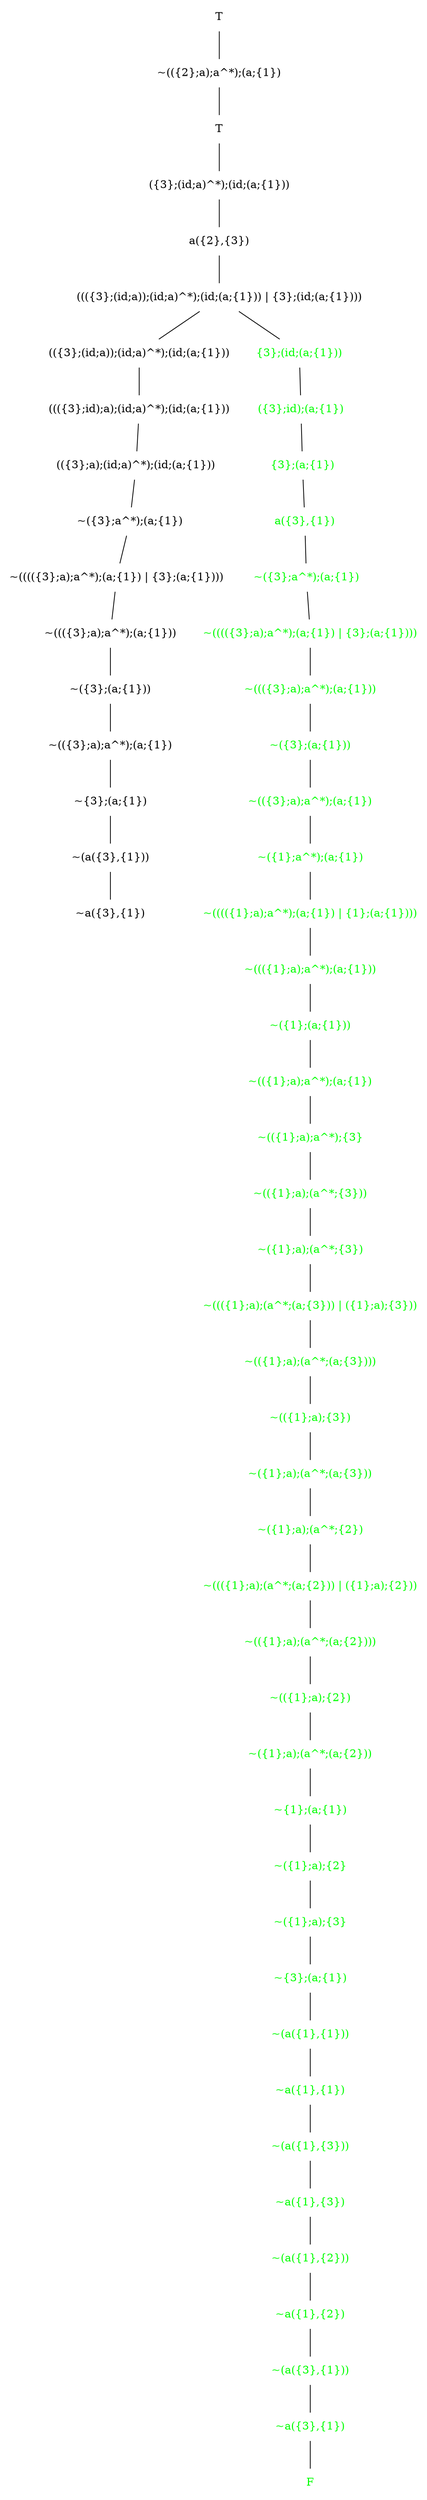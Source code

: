 graph {
node[shape="plaintext"]
N0x13670da30[label="T"];
N0x13670de70[label="~(({2};a);a^*);(a;{1})"];
N0x13670d5c0[label="T"];
N0x13670e590[label="({3};(id;a)^*);(id;(a;{1}))"];
N0x13670e9a0[label="a({2},{3})"];
N0x13670ea60[label="((({3};(id;a));(id;a)^*);(id;(a;{1})) | {3};(id;(a;{1})))"];
N0x136704360[label="(({3};(id;a));(id;a)^*);(id;(a;{1}))"];
N0x13670d4e0[label="((({3};id);a);(id;a)^*);(id;(a;{1}))"];
N0x13670f180[label="(({3};a);(id;a)^*);(id;(a;{1}))"];
N0x136704ae0[label="~({3};a^*);(a;{1})"];
N0x1367052c0[label="~(((({3};a);a^*);(a;{1}) | {3};(a;{1})))"];
N0x136705610[label="~((({3};a);a^*);(a;{1}))"];
N0x136705d20[label="~({3};(a;{1}))"];
N0x13670f3b0[label="~(({3};a);a^*);(a;{1})"];
N0x13670a0d0[label="~{3};(a;{1})"];
N0x13670a880[label="~(a({3},{1}))"];
N0x13670aae0[label="~a({3},{1})"];
N0x13670a880 -- N0x13670aae0;
N0x13670a0d0 -- N0x13670a880;
N0x13670f3b0 -- N0x13670a0d0;
N0x136705d20 -- N0x13670f3b0;
N0x136705610 -- N0x136705d20;
N0x1367052c0 -- N0x136705610;
N0x136704ae0 -- N0x1367052c0;
N0x13670f180 -- N0x136704ae0;
N0x13670d4e0 -- N0x13670f180;
N0x136704360 -- N0x13670d4e0;
N0x13670ea60 -- N0x136704360;
N0x13670ece0[label="{3};(id;(a;{1}))", fontcolor=green];
N0x13670db50[label="({3};id);(a;{1})", fontcolor=green];
N0x13670f2a0[label="{3};(a;{1})", fontcolor=green];
N0x13670f2e0[label="a({3},{1})", fontcolor=green];
N0x136704d60[label="~({3};a^*);(a;{1})", fontcolor=green];
N0x136706000[label="~(((({3};a);a^*);(a;{1}) | {3};(a;{1})))", fontcolor=green];
N0x136706350[label="~((({3};a);a^*);(a;{1}))", fontcolor=green];
N0x136706a60[label="~({3};(a;{1}))", fontcolor=green];
N0x136705980[label="~(({3};a);a^*);(a;{1})", fontcolor=green];
N0x1367068b0[label="~({1};a^*);(a;{1})", fontcolor=green];
N0x136706ff0[label="~(((({1};a);a^*);(a;{1}) | {1};(a;{1})))", fontcolor=green];
N0x136707310[label="~((({1};a);a^*);(a;{1}))", fontcolor=green];
N0x136707a20[label="~({1};(a;{1}))", fontcolor=green];
N0x1367074e0[label="~(({1};a);a^*);(a;{1})", fontcolor=green];
N0x136707aa0[label="~(({1};a);a^*);{3}", fontcolor=green];
N0x136707b60[label="~(({1};a);(a^*;{3}))", fontcolor=green];
N0x136708020[label="~({1};a);(a^*;{3})", fontcolor=green];
N0x136708500[label="~((({1};a);(a^*;(a;{3})) | ({1};a);{3}))", fontcolor=green];
N0x136708860[label="~(({1};a);(a^*;(a;{3})))", fontcolor=green];
N0x136708f60[label="~(({1};a);{3})", fontcolor=green];
N0x136707ef0[label="~({1};a);(a^*;(a;{3}))", fontcolor=green];
N0x136708fa0[label="~({1};a);(a^*;{2})", fontcolor=green];
N0x1367094e0[label="~((({1};a);(a^*;(a;{2})) | ({1};a);{2}))", fontcolor=green];
N0x136709840[label="~(({1};a);(a^*;(a;{2})))", fontcolor=green];
N0x136709f20[label="~(({1};a);{2})", fontcolor=green];
N0x1367099f0[label="~({1};a);(a^*;(a;{2}))", fontcolor=green];
N0x136709be0[label="~{1};(a;{1})", fontcolor=green];
N0x136709b50[label="~({1};a);{2}", fontcolor=green];
N0x13670a2d0[label="~({1};a);{3}", fontcolor=green];
N0x13670a480[label="~{3};(a;{1})", fontcolor=green];
N0x13670a240[label="~(a({1},{1}))", fontcolor=green];
N0x13670a400[label="~a({1},{1})", fontcolor=green];
N0x13670a640[label="~(a({1},{3}))", fontcolor=green];
N0x13670a840[label="~a({1},{3})", fontcolor=green];
N0x13670aa30[label="~(a({1},{2}))", fontcolor=green];
N0x13670ad30[label="~a({1},{2})", fontcolor=green];
N0x13670ad70[label="~(a({3},{1}))", fontcolor=green];
N0x13670b0c0[label="~a({3},{1})", fontcolor=green];
N0x13670b100[label="F", fontcolor=green];
N0x13670b0c0 -- N0x13670b100;
N0x13670ad70 -- N0x13670b0c0;
N0x13670ad30 -- N0x13670ad70;
N0x13670aa30 -- N0x13670ad30;
N0x13670a840 -- N0x13670aa30;
N0x13670a640 -- N0x13670a840;
N0x13670a400 -- N0x13670a640;
N0x13670a240 -- N0x13670a400;
N0x13670a480 -- N0x13670a240;
N0x13670a2d0 -- N0x13670a480;
N0x136709b50 -- N0x13670a2d0;
N0x136709be0 -- N0x136709b50;
N0x1367099f0 -- N0x136709be0;
N0x136709f20 -- N0x1367099f0;
N0x136709840 -- N0x136709f20;
N0x1367094e0 -- N0x136709840;
N0x136708fa0 -- N0x1367094e0;
N0x136707ef0 -- N0x136708fa0;
N0x136708f60 -- N0x136707ef0;
N0x136708860 -- N0x136708f60;
N0x136708500 -- N0x136708860;
N0x136708020 -- N0x136708500;
N0x136707b60 -- N0x136708020;
N0x136707aa0 -- N0x136707b60;
N0x1367074e0 -- N0x136707aa0;
N0x136707a20 -- N0x1367074e0;
N0x136707310 -- N0x136707a20;
N0x136706ff0 -- N0x136707310;
N0x1367068b0 -- N0x136706ff0;
N0x136705980 -- N0x1367068b0;
N0x136706a60 -- N0x136705980;
N0x136706350 -- N0x136706a60;
N0x136706000 -- N0x136706350;
N0x136704d60 -- N0x136706000;
N0x13670f2e0 -- N0x136704d60;
N0x13670f2a0 -- N0x13670f2e0;
N0x13670db50 -- N0x13670f2a0;
N0x13670ece0 -- N0x13670db50;
N0x13670ea60 -- N0x13670ece0;
N0x13670e9a0 -- N0x13670ea60;
N0x13670e590 -- N0x13670e9a0;
N0x13670d5c0 -- N0x13670e590;
N0x13670de70 -- N0x13670d5c0;
N0x13670da30 -- N0x13670de70;
}
